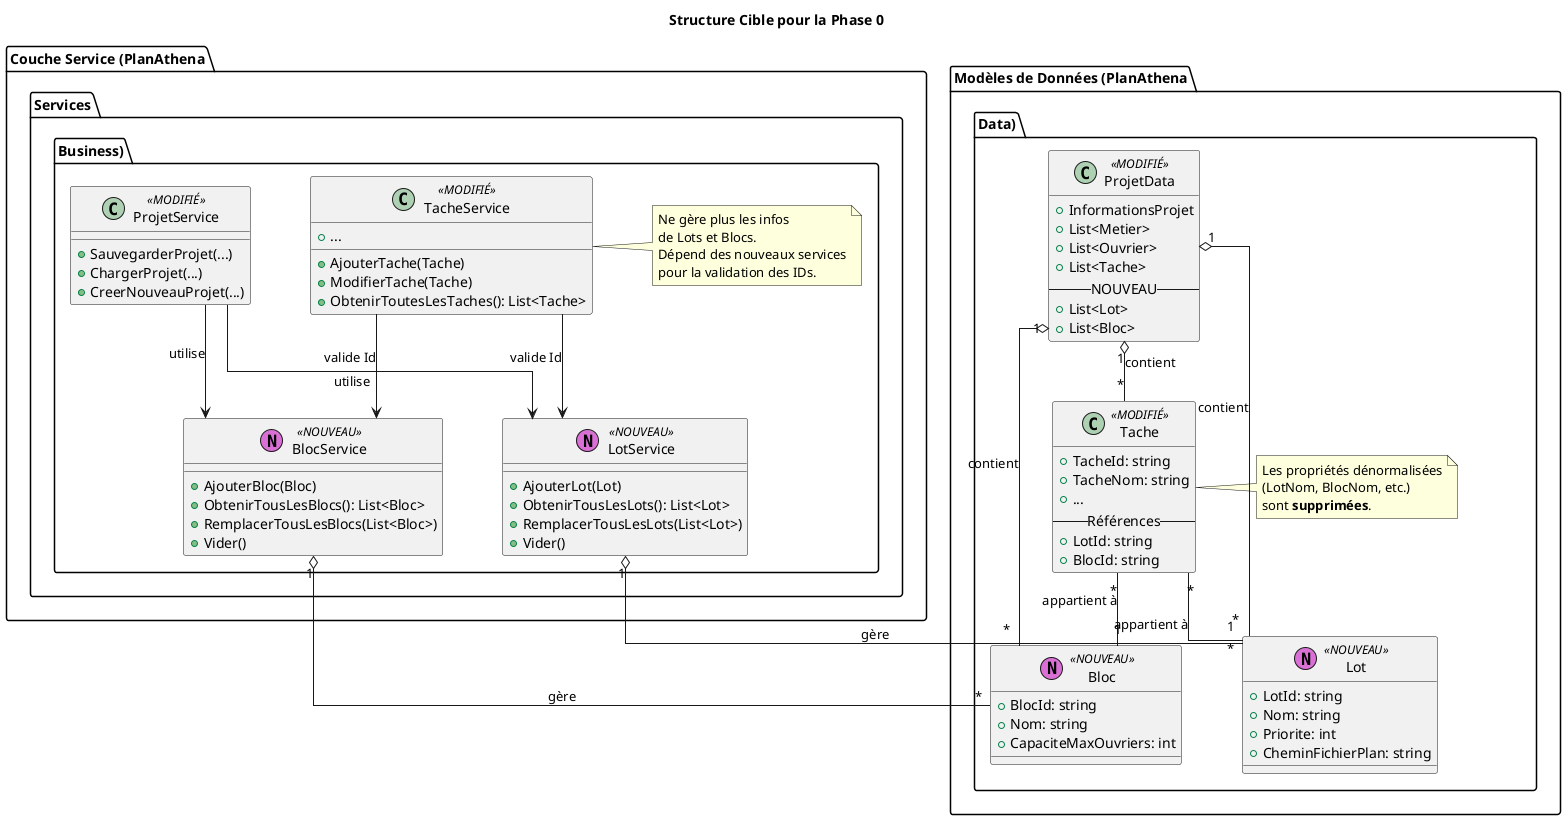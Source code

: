 @startuml
' --- Configuration ---
skinparam componentStyle uml2
skinparam linetype ortho
skinparam ranksep 60
skinparam nodesep 60

title Structure Cible pour la Phase 0

package "Modèles de Données (PlanAthena.Data)" {
    class Lot <<(N,orchid) NOUVEAU>> {
        + LotId: string
        + Nom: string
        + Priorite: int
        + CheminFichierPlan: string
    }

    class Bloc <<(N,orchid) NOUVEAU>> {
        + BlocId: string
        + Nom: string
        + CapaciteMaxOuvriers: int
    }

    class Tache <<MODIFIÉ>> {
        + TacheId: string
        + TacheNom: string
        + ...
        -- Références --
        + LotId: string
        + BlocId: string
    }
    note right of Tache
        Les propriétés dénormalisées
        (LotNom, BlocNom, etc.)
        sont **supprimées**.
    end note

    class ProjetData <<MODIFIÉ>> {
        + InformationsProjet
        + List<Metier>
        + List<Ouvrier>
        + List<Tache>
        -- NOUVEAU --
        + List<Lot>
        + List<Bloc>
    }
}

package "Couche Service (PlanAthena.Services.Business)" {
    class LotService <<(N,orchid) NOUVEAU>> {
        + AjouterLot(Lot)
        + ObtenirTousLesLots(): List<Lot>
        + RemplacerTousLesLots(List<Lot>)
        + Vider()
    }
    
    class BlocService <<(N,orchid) NOUVEAU>> {
        + AjouterBloc(Bloc)
        + ObtenirTousLesBlocs(): List<Bloc>
        + RemplacerTousLesBlocs(List<Bloc>)
        + Vider()
    }

    class TacheService <<MODIFIÉ>> {
        ' Responsabilités sur Lots/Blocs retirées
        + AjouterTache(Tache)
        + ModifierTache(Tache)
        + ObtenirToutesLesTaches(): List<Tache>
        + ...
    }
    note right of TacheService
      Ne gère plus les infos
      de Lots et Blocs.
      Dépend des nouveaux services
      pour la validation des IDs.
    end note

    class ProjetService <<MODIFIÉ>> {
        + SauvegarderProjet(...)
        + ChargerProjet(...)
        + CreerNouveauProjet(...)
    }
}

' --- Relations ---
ProjetService --> LotService : "utilise"
ProjetService --> BlocService : "utilise"

TacheService --> LotService : "valide Id"
TacheService --> BlocService : "valide Id"

LotService "1" o-- "*" Lot : "gère"
BlocService "1" o-- "*" Bloc : "gère"

Tache " *" -- " 1" Lot : "appartient à"
Tache " *" -- " 1" Bloc : "appartient à"

ProjetData "1" o-- "*" Lot : "contient"
ProjetData "1" o-- "*" Bloc : "contient"
ProjetData "1" o-- "*" Tache : "contient"

@enduml